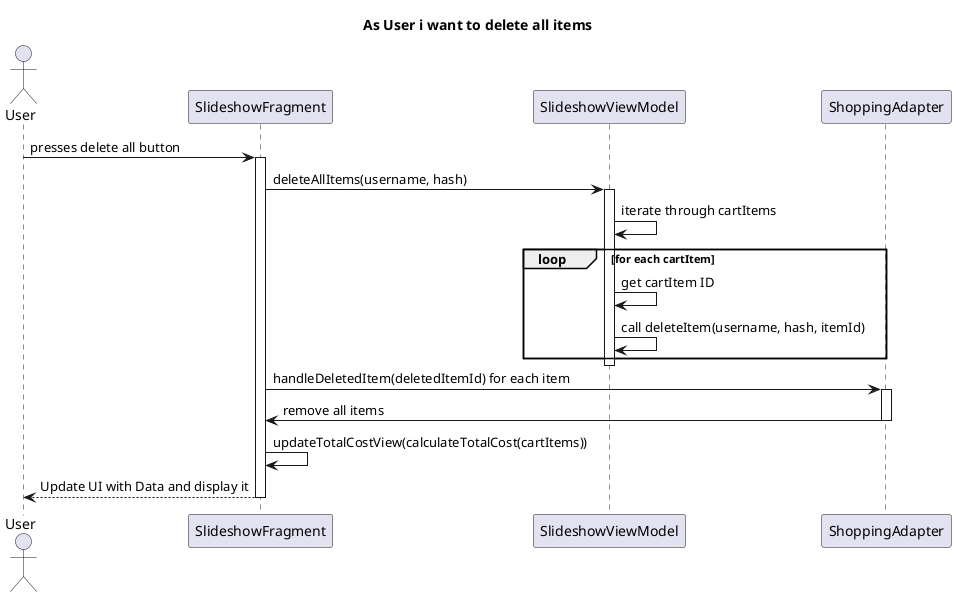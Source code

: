 @startuml
title As User i want to delete all items
actor User as User
participant "SlideshowFragment" as SlideshowFragment
participant "SlideshowViewModel" as SlideshowViewModel
participant "ShoppingAdapter" as ShoppingAdapter



User -> SlideshowFragment: presses delete all button
activate SlideshowFragment

SlideshowFragment -> SlideshowViewModel: deleteAllItems(username, hash)
activate SlideshowViewModel

SlideshowViewModel -> SlideshowViewModel: iterate through cartItems
loop for each cartItem
    SlideshowViewModel -> SlideshowViewModel: get cartItem ID
    SlideshowViewModel -> SlideshowViewModel: call deleteItem(username, hash, itemId)
end loop

deactivate SlideshowViewModel

activate SlideshowFragment
SlideshowFragment -> ShoppingAdapter: handleDeletedItem(deletedItemId) for each item
activate ShoppingAdapter
ShoppingAdapter -> SlideshowFragment: remove all items
deactivate ShoppingAdapter

SlideshowFragment -> SlideshowFragment: updateTotalCostView(calculateTotalCost(cartItems))
SlideshowFragment --> User: Update UI with Data and display it

deactivate SlideshowFragment

@enduml
